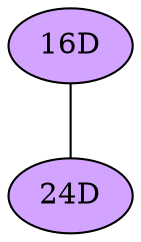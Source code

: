 // The Round Table
graph {
	"16D" [fillcolor="#D3A4FF" style=radial]
	"24D" [fillcolor="#D3A4FF" style=radial]
	"16D" -- "24D" [penwidth=1]
}
